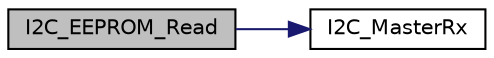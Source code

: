 digraph "I2C_EEPROM_Read"
{
 // LATEX_PDF_SIZE
  edge [fontname="Helvetica",fontsize="10",labelfontname="Helvetica",labelfontsize="10"];
  node [fontname="Helvetica",fontsize="10",shape=record];
  rankdir="LR";
  Node1 [label="I2C_EEPROM_Read",height=0.2,width=0.4,color="black", fillcolor="grey75", style="filled", fontcolor="black",tooltip="This function do the I2C data reading from EEPROM device."];
  Node1 -> Node2 [color="midnightblue",fontsize="10",style="solid",fontname="Helvetica"];
  Node2 [label="I2C_MasterRx",height=0.2,width=0.4,color="black", fillcolor="white", style="filled",URL="$da/d69/group___nano130___basic01___f_u_n_c_t_i_o_n_s.html#gaef025362c8b0aaab06db28c3708ede52",tooltip="This function checks the status of I2C, sets the related control bit and data if needed when this I2C..."];
}
